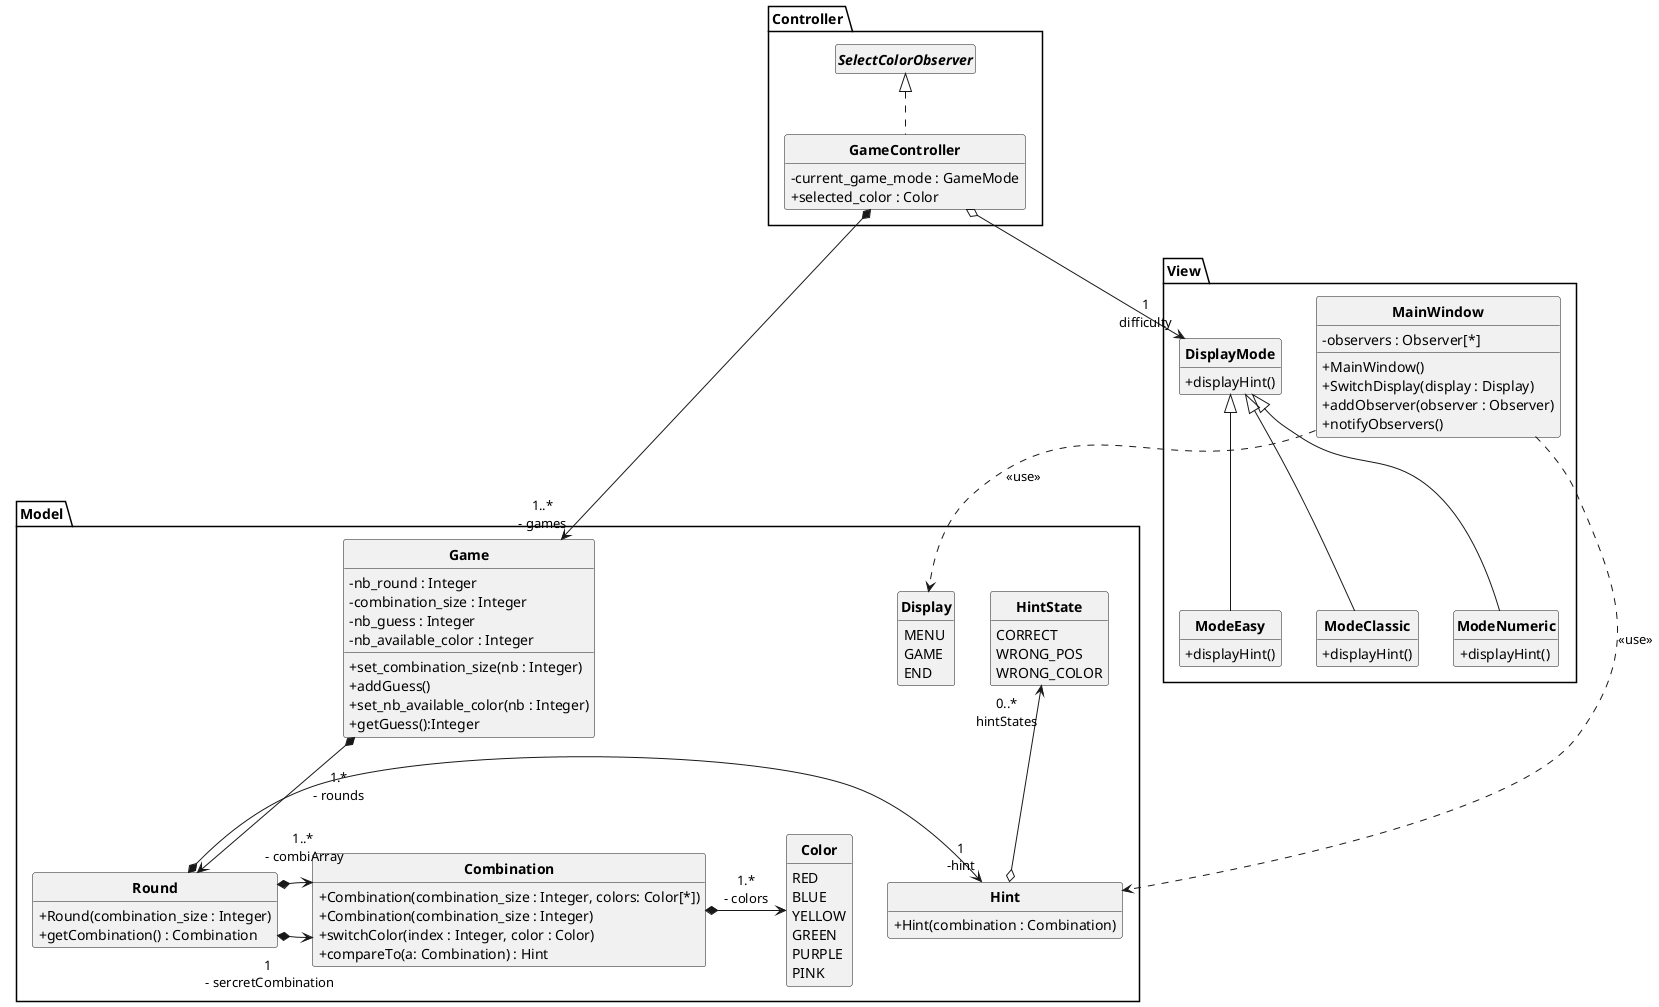 @startuml
'https://plantuml.com/sequence-diagram
skinparam classAttributeIconSize 0
skinparam classFontStyle Bold
skinparam style strictuml
hide empty members

package Model{
    class Combination {
        + Combination(combination_size : Integer, colors: Color[*])
        + Combination(combination_size : Integer)
        + switchColor(index : Integer, color : Color)
        + compareTo(a: Combination) : Hint
    }

    enum Display{
        MENU
        GAME
        END
    }

    enum HintState {
        CORRECT
        'Bonne couleur bonne position
        WRONG_POS
        'Bonne couleur mauvaise position
        WRONG_COLOR
        'mauvaise couleur
    }

    enum Color {
        RED
        BLUE
        YELLOW
        GREEN
        PURPLE
        PINK
    }

    class Hint {
        + Hint(combination : Combination)
    }

    class Game {
        - nb_round : Integer
        - combination_size : Integer
        - nb_guess : Integer
        - nb_available_color : Integer
        + set_combination_size(nb : Integer)
        + addGuess()
        + set_nb_available_color(nb : Integer)
        + getGuess():Integer
    }

    class Round {
        + Round(combination_size : Integer)
        + getCombination() : Combination
    }
    Game *--> Round : "1.*\n- rounds"
    Combination *-> Color : "1.*\n- colors"
    Round *-> "1\n-hint" Hint
    Hint o-u-> "0..*\nhintStates" HintState
}

package View {
    class MainWindow {
        - observers : Observer[*]
        + MainWindow()
        + SwitchDisplay(display : Display)
        + addObserver(observer : Observer)
        + notifyObservers()
    }

    class DisplayMode {
        + displayHint()
    }

    class ModeEasy extends DisplayMode {
      + displayHint()
    }
    class ModeClassic extends DisplayMode {
      + displayHint()
    }
    class ModeNumeric extends DisplayMode {
      + displayHint()
    }
}


package Controller{
    class GameController implements SelectColorObserver {
        - current_game_mode : GameMode
        + selected_color : Color
    }
    GameController *--> "1..*\n- games" Game
    GameController o--> "1\ndifficulty" DisplayMode
}
Round *-> " 1 \n - sercretCombination" Combination
Round *-> " 1..* \n - combiArray" Combination

MainWindow ..> Hint: <<use>>
MainWindow ..> Display: <<use>>

@enduml